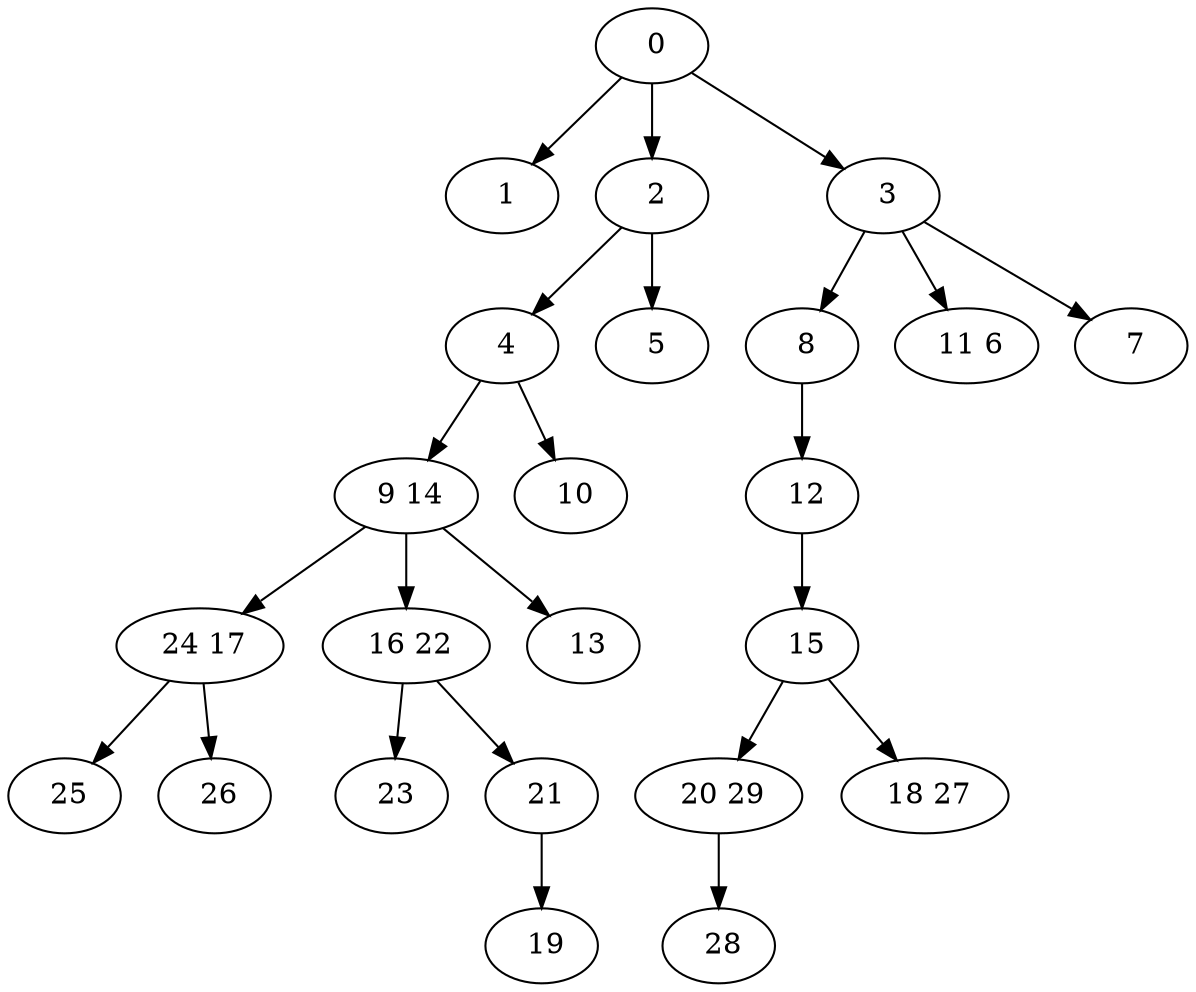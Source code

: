 digraph mytree {
" 0" -> " 1";
" 0" -> " 2";
" 0" -> " 3";
" 1";
" 2" -> " 4";
" 2" -> " 5";
" 3" -> " 8";
" 3" -> " 11 6";
" 3" -> " 7";
" 4" -> " 9 14";
" 4" -> " 10";
" 5";
" 8" -> " 12";
" 9 14" -> " 24 17";
" 9 14" -> " 16 22";
" 9 14" -> " 13";
" 12" -> " 15";
" 11 6";
" 15" -> " 20 29";
" 15" -> " 18 27";
" 20 29" -> " 28";
" 18 27";
" 28";
" 24 17" -> " 25";
" 24 17" -> " 26";
" 25";
" 26";
" 23";
" 10";
" 16 22" -> " 23";
" 16 22" -> " 21";
" 21" -> " 19";
" 13";
" 19";
" 7";
}
